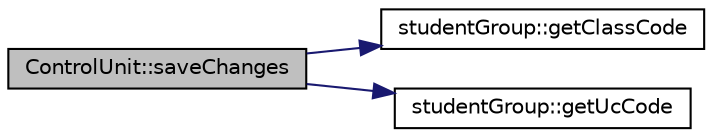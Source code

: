 digraph "ControlUnit::saveChanges"
{
 // LATEX_PDF_SIZE
  edge [fontname="Helvetica",fontsize="10",labelfontname="Helvetica",labelfontsize="10"];
  node [fontname="Helvetica",fontsize="10",shape=record];
  rankdir="LR";
  Node1 [label="ControlUnit::saveChanges",height=0.2,width=0.4,color="black", fillcolor="grey75", style="filled", fontcolor="black",tooltip="Saves the changes made, updating the file students_classes_updated.csv."];
  Node1 -> Node2 [color="midnightblue",fontsize="10",style="solid"];
  Node2 [label="studentGroup::getClassCode",height=0.2,width=0.4,color="black", fillcolor="white", style="filled",URL="$classstudent_group.html#a378caaf4944f9c41e164c729e9dacaf7",tooltip="Gets the class code."];
  Node1 -> Node3 [color="midnightblue",fontsize="10",style="solid"];
  Node3 [label="studentGroup::getUcCode",height=0.2,width=0.4,color="black", fillcolor="white", style="filled",URL="$classstudent_group.html#ad7c965a71b623d190fe73f2e95204478",tooltip="Gets the course code."];
}
